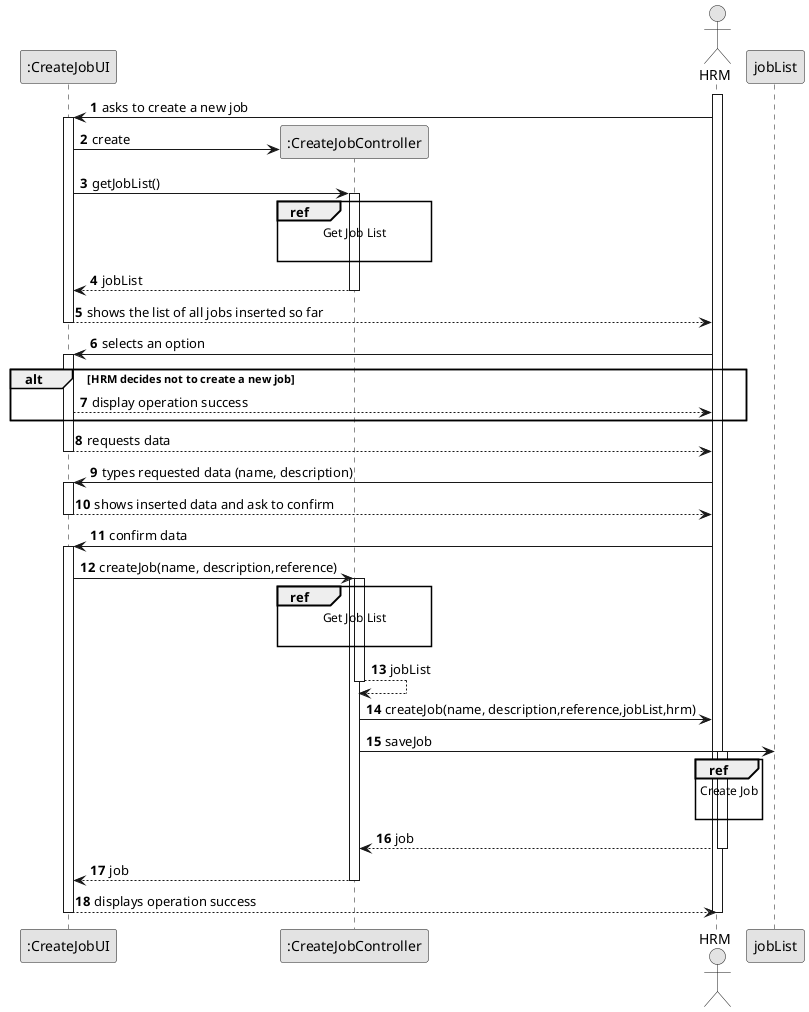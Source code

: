 @startuml
skinparam monochrome true
skinparam packageStyle rectangle
skinparam shadowing false

autonumber

'hide footbox
actor "HRM" as HRM
participant ":CreateJobUI" as UI
participant ":CreateJobController" as CTRL
participant "hrm\n:HRM" as HRM
participant "jobList" as LIST

activate HRM

    HRM -> UI : asks to create a new job

    activate UI

        UI -> CTRL** : create
        UI -> CTRL : getJobList()
        ref over CTRL
            Get Job List

        end ref

        activate CTRL

            CTRL --> UI : jobList
        deactivate CTRL

        UI --> HRM : shows the list of all jobs inserted so far
    deactivate UI

    HRM -> UI : selects an option
    activate UI

    alt HRM decides not to create a new job
        UI --> HRM : display operation success
    end

        UI --> HRM : requests data
    deactivate UI

    HRM -> UI : types requested data (name, description)
    activate UI

        UI --> HRM : shows inserted data and ask to confirm
    deactivate UI

    HRM -> UI : confirm data
    activate UI

        UI -> CTRL : createJob(name, description,reference)
        activate CTRL

'            CTRL -> CTRL : getTaskCategoryByDescription(taskCategoryDescription)
            activate CTRL

                ref over CTRL
                    Get Job List

                end ref

                CTRL --> CTRL : jobList
            deactivate CTRL

'            CTRL -> CTRL : getEmployeeFromSession()
'            activate CTRL

'                ref over CTRL
'                    Get Employee

'                end ref
'                CTRL -> CTRL : employee
'            deactivate CTRL

            CTRL -> HRM: createJob(name, description,reference,jobList,hrm)

            CTRL -> LIST : saveJob

            activate HRM

                ref over HRM
                    Create Job

                end

                HRM --> CTRL : job
            deactivate HRM

            CTRL --> UI: job
            deactivate CTRL
            UI --> HRM: displays operation success
    deactivate UI

deactivate HRM

@enduml